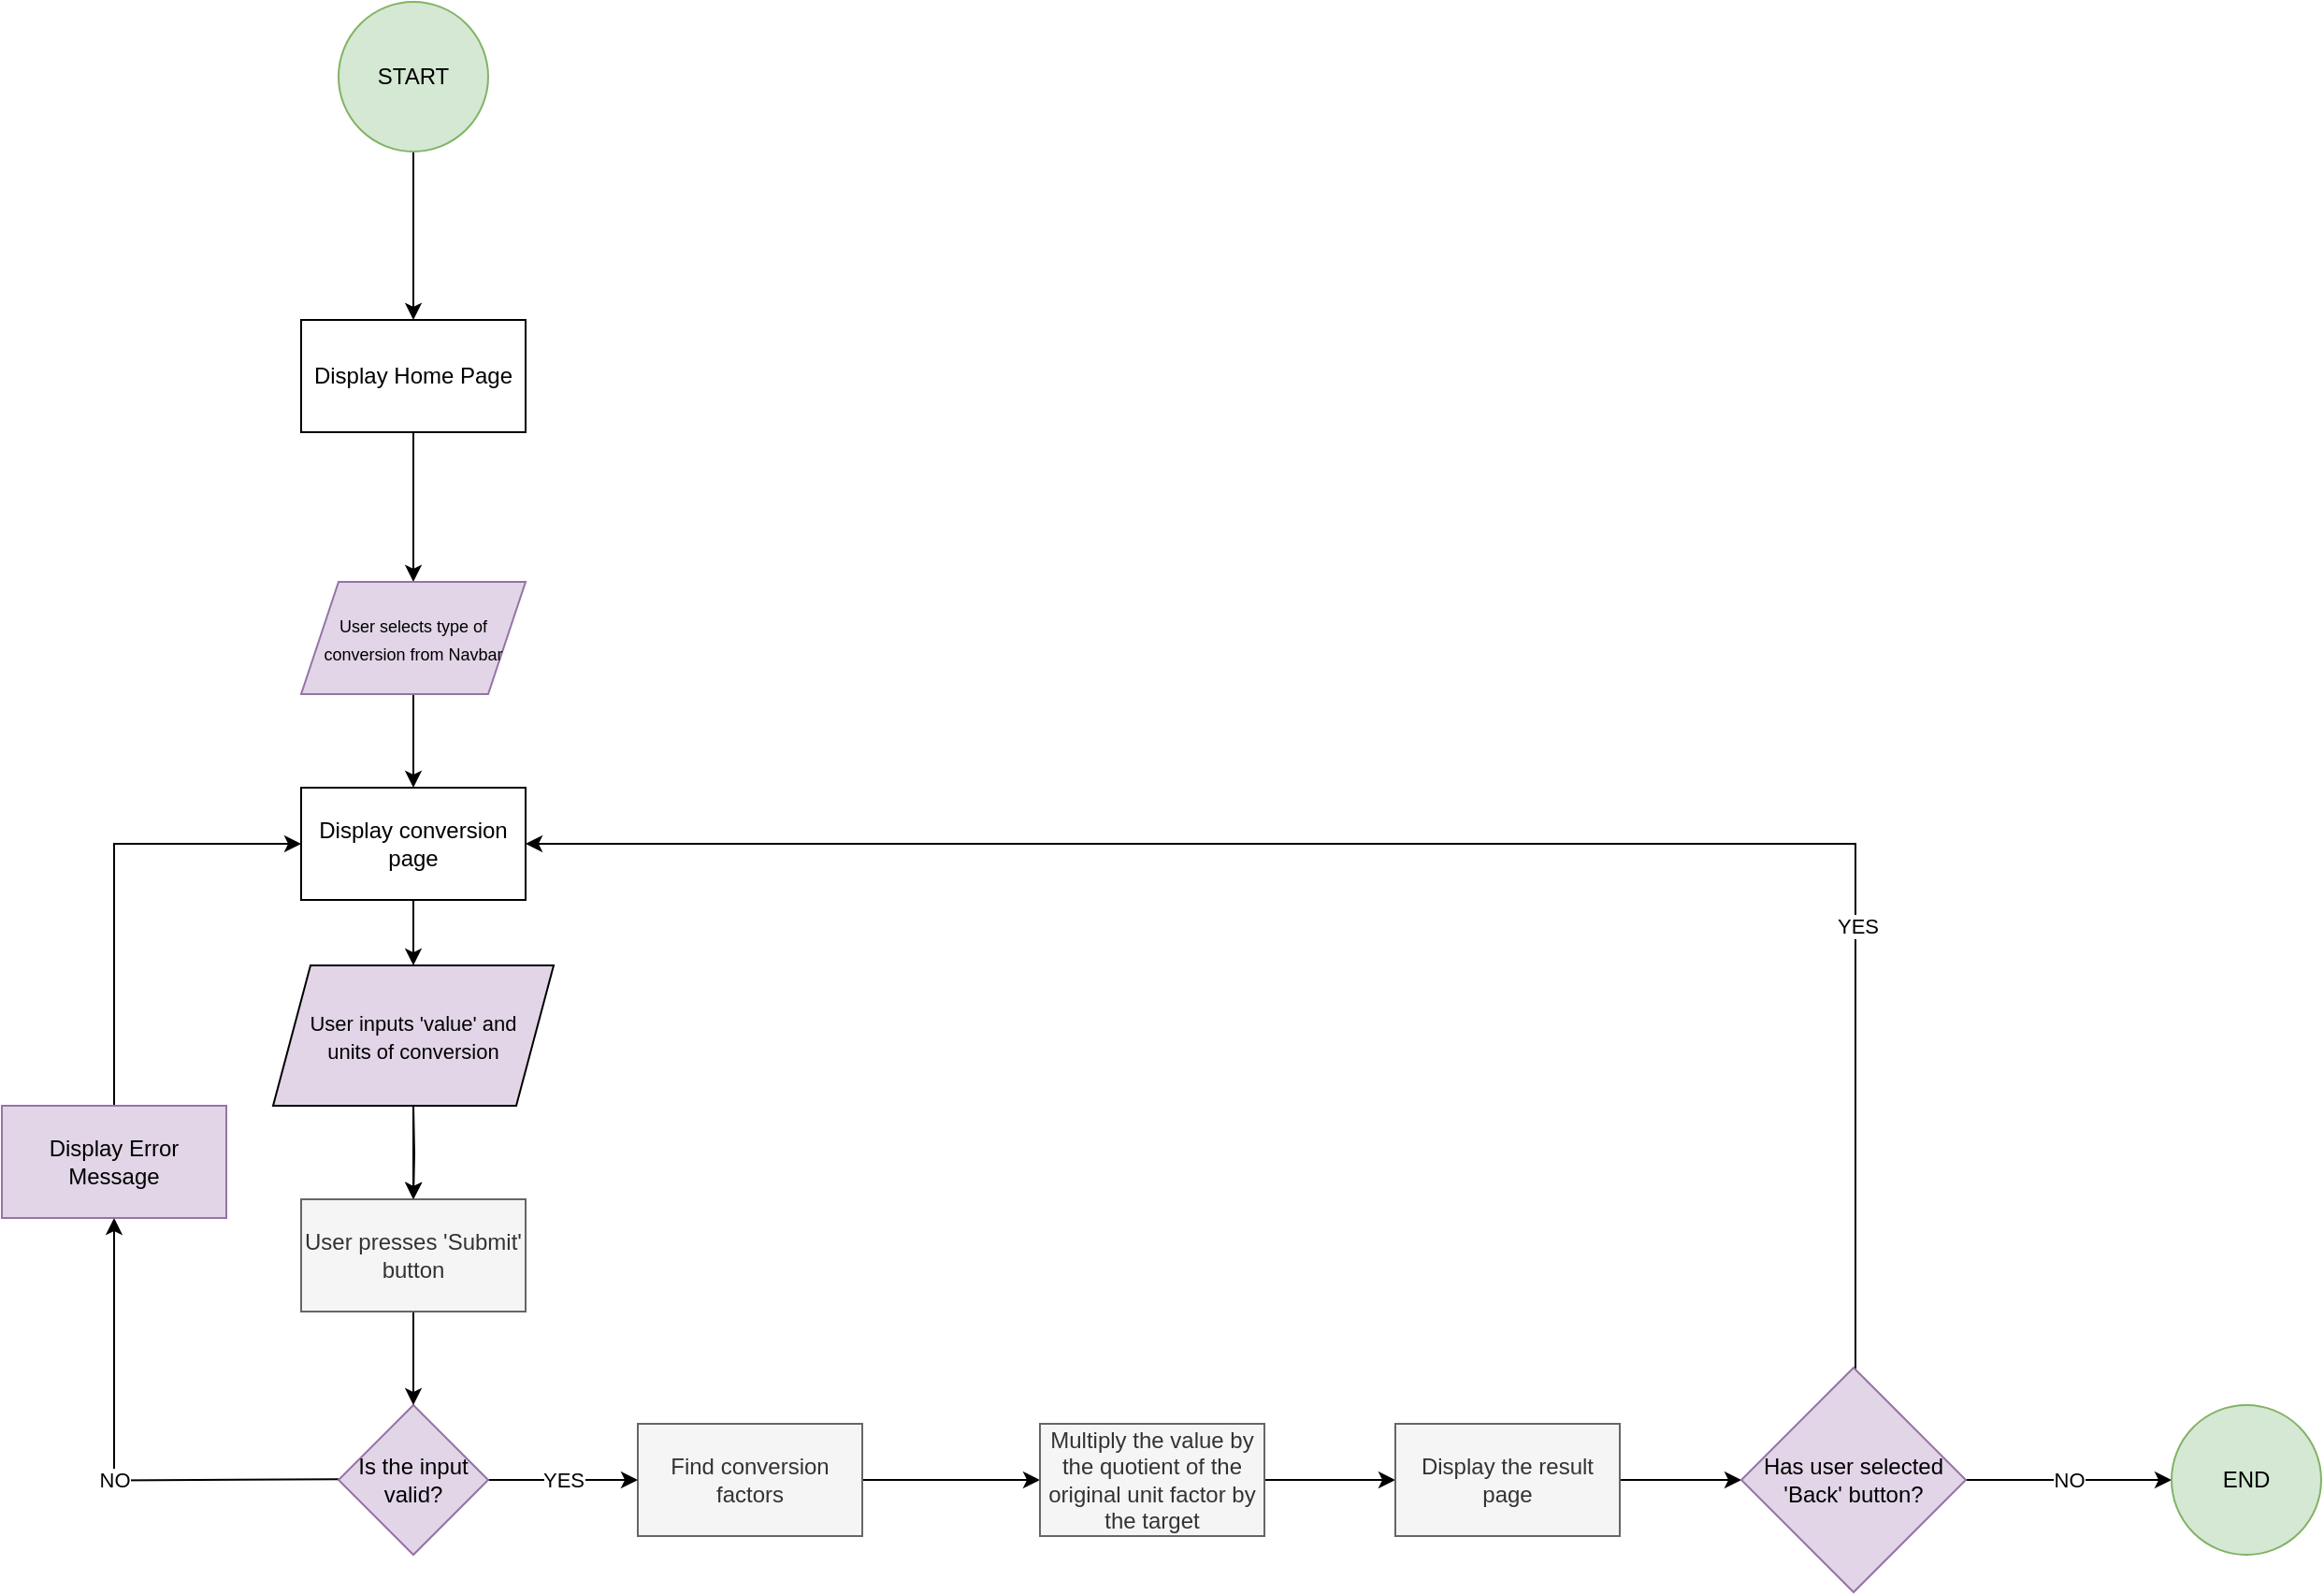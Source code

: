 <mxfile>
    <diagram id="I9AWcRa69IUDQCPRj649" name="Page-1">
        <mxGraphModel dx="532" dy="1413" grid="1" gridSize="10" guides="1" tooltips="1" connect="1" arrows="1" fold="1" page="1" pageScale="1" pageWidth="850" pageHeight="1100" math="0" shadow="0">
            <root>
                <mxCell id="0"/>
                <mxCell id="1" parent="0"/>
                <mxCell id="4" value="" style="edgeStyle=none;html=1;" parent="1" source="2" target="3" edge="1">
                    <mxGeometry relative="1" as="geometry"/>
                </mxCell>
                <mxCell id="2" value="START" style="ellipse;whiteSpace=wrap;html=1;aspect=fixed;fillColor=#d5e8d4;strokeColor=#82b366;" parent="1" vertex="1">
                    <mxGeometry x="190" y="-700" width="80" height="80" as="geometry"/>
                </mxCell>
                <mxCell id="6" value="" style="edgeStyle=none;html=1;" parent="1" source="3" target="5" edge="1">
                    <mxGeometry relative="1" as="geometry"/>
                </mxCell>
                <mxCell id="3" value="&lt;font style=&quot;font-size: 12px;&quot;&gt;Display Home Page&lt;/font&gt;" style="whiteSpace=wrap;html=1;" parent="1" vertex="1">
                    <mxGeometry x="170" y="-530" width="120" height="60" as="geometry"/>
                </mxCell>
                <mxCell id="EtMRU0CBn_H-e02zBph0-27" style="edgeStyle=orthogonalEdgeStyle;rounded=0;orthogonalLoop=1;jettySize=auto;html=1;" parent="1" source="5" target="EtMRU0CBn_H-e02zBph0-26" edge="1">
                    <mxGeometry relative="1" as="geometry"/>
                </mxCell>
                <mxCell id="5" value="&lt;font style=&quot;font-size: 9px;&quot; color=&quot;#000000&quot;&gt;User selects type of conversion from Navbar&lt;/font&gt;" style="shape=parallelogram;perimeter=parallelogramPerimeter;whiteSpace=wrap;html=1;fixedSize=1;fillColor=#e1d5e7;strokeColor=#9673a6;" parent="1" vertex="1">
                    <mxGeometry x="170" y="-390" width="120" height="60" as="geometry"/>
                </mxCell>
                <mxCell id="EtMRU0CBn_H-e02zBph0-30" value="" style="edgeStyle=orthogonalEdgeStyle;rounded=0;orthogonalLoop=1;jettySize=auto;html=1;" parent="1" target="EtMRU0CBn_H-e02zBph0-29" edge="1">
                    <mxGeometry relative="1" as="geometry">
                        <mxPoint x="230" y="-110" as="sourcePoint"/>
                    </mxGeometry>
                </mxCell>
                <mxCell id="EtMRU0CBn_H-e02zBph0-35" value="" style="edgeStyle=orthogonalEdgeStyle;rounded=0;orthogonalLoop=1;jettySize=auto;html=1;" parent="1" source="Ywn8maym1yZ962y35HzP-19" target="EtMRU0CBn_H-e02zBph0-13" edge="1">
                    <mxGeometry relative="1" as="geometry"/>
                </mxCell>
                <mxCell id="Ywn8maym1yZ962y35HzP-19" value="Find conversion factors" style="whiteSpace=wrap;html=1;fillColor=#f5f5f5;strokeColor=#666666;fontColor=#333333;" parent="1" vertex="1">
                    <mxGeometry x="350" y="60" width="120" height="60" as="geometry"/>
                </mxCell>
                <mxCell id="EtMRU0CBn_H-e02zBph0-34" value="YES" style="edgeStyle=orthogonalEdgeStyle;rounded=0;orthogonalLoop=1;jettySize=auto;html=1;" parent="1" source="Ywn8maym1yZ962y35HzP-22" target="Ywn8maym1yZ962y35HzP-19" edge="1">
                    <mxGeometry relative="1" as="geometry"/>
                </mxCell>
                <mxCell id="EtMRU0CBn_H-e02zBph0-38" value="NO" style="edgeStyle=orthogonalEdgeStyle;rounded=0;orthogonalLoop=1;jettySize=auto;html=1;" parent="1" target="EtMRU0CBn_H-e02zBph0-23" edge="1">
                    <mxGeometry x="-0.078" relative="1" as="geometry">
                        <mxPoint x="69.96" y="89.63" as="targetPoint"/>
                        <mxPoint x="189.997" y="89.667" as="sourcePoint"/>
                        <mxPoint as="offset"/>
                    </mxGeometry>
                </mxCell>
                <mxCell id="Ywn8maym1yZ962y35HzP-22" value="Is the input valid?" style="rhombus;whiteSpace=wrap;html=1;fillColor=#e1d5e7;strokeColor=#9673a6;" parent="1" vertex="1">
                    <mxGeometry x="190" y="50" width="80" height="80" as="geometry"/>
                </mxCell>
                <mxCell id="EtMRU0CBn_H-e02zBph0-36" value="" style="edgeStyle=orthogonalEdgeStyle;rounded=0;orthogonalLoop=1;jettySize=auto;html=1;" parent="1" source="EtMRU0CBn_H-e02zBph0-13" target="EtMRU0CBn_H-e02zBph0-15" edge="1">
                    <mxGeometry relative="1" as="geometry"/>
                </mxCell>
                <mxCell id="EtMRU0CBn_H-e02zBph0-13" value="Multiply the value by the quotient of the original unit factor by the target" style="whiteSpace=wrap;html=1;fillColor=#f5f5f5;strokeColor=#666666;fontColor=#333333;" parent="1" vertex="1">
                    <mxGeometry x="565" y="60" width="120" height="60" as="geometry"/>
                </mxCell>
                <mxCell id="EtMRU0CBn_H-e02zBph0-37" value="" style="edgeStyle=orthogonalEdgeStyle;rounded=0;orthogonalLoop=1;jettySize=auto;html=1;" parent="1" source="EtMRU0CBn_H-e02zBph0-15" target="EtMRU0CBn_H-e02zBph0-17" edge="1">
                    <mxGeometry relative="1" as="geometry"/>
                </mxCell>
                <mxCell id="EtMRU0CBn_H-e02zBph0-15" value="Display the result page" style="whiteSpace=wrap;html=1;fillColor=#f5f5f5;strokeColor=#666666;fontColor=#333333;" parent="1" vertex="1">
                    <mxGeometry x="755" y="60" width="120" height="60" as="geometry"/>
                </mxCell>
                <mxCell id="EtMRU0CBn_H-e02zBph0-40" value="NO" style="edgeStyle=orthogonalEdgeStyle;rounded=0;orthogonalLoop=1;jettySize=auto;html=1;" parent="1" source="EtMRU0CBn_H-e02zBph0-17" target="EtMRU0CBn_H-e02zBph0-20" edge="1">
                    <mxGeometry relative="1" as="geometry"/>
                </mxCell>
                <mxCell id="EtMRU0CBn_H-e02zBph0-41" value="YES" style="edgeStyle=orthogonalEdgeStyle;rounded=0;orthogonalLoop=1;jettySize=auto;html=1;entryX=1;entryY=0.5;entryDx=0;entryDy=0;" parent="1" source="EtMRU0CBn_H-e02zBph0-17" target="EtMRU0CBn_H-e02zBph0-26" edge="1">
                    <mxGeometry x="-0.522" y="-1" relative="1" as="geometry">
                        <mxPoint x="1000.0" y="-650.0" as="targetPoint"/>
                        <Array as="points">
                            <mxPoint x="1001" y="-250"/>
                        </Array>
                        <mxPoint as="offset"/>
                    </mxGeometry>
                </mxCell>
                <mxCell id="EtMRU0CBn_H-e02zBph0-17" value="Has user selected 'Back' button?" style="rhombus;whiteSpace=wrap;html=1;fillColor=#e1d5e7;strokeColor=#9673a6;" parent="1" vertex="1">
                    <mxGeometry x="940" y="30" width="120" height="120" as="geometry"/>
                </mxCell>
                <mxCell id="EtMRU0CBn_H-e02zBph0-20" value="END" style="ellipse;whiteSpace=wrap;html=1;fillColor=#d5e8d4;strokeColor=#82b366;" parent="1" vertex="1">
                    <mxGeometry x="1170" y="50" width="80" height="80" as="geometry"/>
                </mxCell>
                <mxCell id="EtMRU0CBn_H-e02zBph0-39" style="edgeStyle=orthogonalEdgeStyle;rounded=0;orthogonalLoop=1;jettySize=auto;html=1;entryX=0;entryY=0.5;entryDx=0;entryDy=0;" parent="1" source="EtMRU0CBn_H-e02zBph0-23" target="EtMRU0CBn_H-e02zBph0-26" edge="1">
                    <mxGeometry relative="1" as="geometry">
                        <mxPoint x="70" y="-240" as="targetPoint"/>
                        <Array as="points">
                            <mxPoint x="70" y="-250"/>
                        </Array>
                    </mxGeometry>
                </mxCell>
                <mxCell id="EtMRU0CBn_H-e02zBph0-23" value="Display Error Message" style="whiteSpace=wrap;html=1;fillColor=#e1d5e7;strokeColor=#9673a6;" parent="1" vertex="1">
                    <mxGeometry x="10" y="-110" width="120" height="60" as="geometry"/>
                </mxCell>
                <mxCell id="LCVCJAqcIfYIpfxb2Yok-13" value="" style="edgeStyle=orthogonalEdgeStyle;rounded=0;orthogonalLoop=1;jettySize=auto;html=1;" parent="1" source="EtMRU0CBn_H-e02zBph0-26" target="LCVCJAqcIfYIpfxb2Yok-12" edge="1">
                    <mxGeometry relative="1" as="geometry"/>
                </mxCell>
                <mxCell id="EtMRU0CBn_H-e02zBph0-26" value="Display conversion page" style="rounded=0;whiteSpace=wrap;html=1;" parent="1" vertex="1">
                    <mxGeometry x="170" y="-280" width="120" height="60" as="geometry"/>
                </mxCell>
                <mxCell id="EtMRU0CBn_H-e02zBph0-31" value="" style="edgeStyle=orthogonalEdgeStyle;rounded=0;orthogonalLoop=1;jettySize=auto;html=1;" parent="1" source="EtMRU0CBn_H-e02zBph0-29" target="Ywn8maym1yZ962y35HzP-22" edge="1">
                    <mxGeometry relative="1" as="geometry"/>
                </mxCell>
                <mxCell id="EtMRU0CBn_H-e02zBph0-29" value="User presses 'Submit' button" style="whiteSpace=wrap;html=1;fillColor=#f5f5f5;strokeColor=#666666;fontColor=#333333;" parent="1" vertex="1">
                    <mxGeometry x="170" y="-60" width="120" height="60" as="geometry"/>
                </mxCell>
                <mxCell id="LCVCJAqcIfYIpfxb2Yok-14" value="" style="edgeStyle=orthogonalEdgeStyle;rounded=0;orthogonalLoop=1;jettySize=auto;html=1;" parent="1" source="LCVCJAqcIfYIpfxb2Yok-12" target="EtMRU0CBn_H-e02zBph0-29" edge="1">
                    <mxGeometry relative="1" as="geometry"/>
                </mxCell>
                <mxCell id="LCVCJAqcIfYIpfxb2Yok-12" value="&lt;font style=&quot;font-size: 11px;&quot;&gt;User inputs 'value' and &lt;br&gt;units of conversion&lt;/font&gt;" style="shape=parallelogram;perimeter=parallelogramPerimeter;whiteSpace=wrap;html=1;fixedSize=1;rounded=0;fillColor=#E1D5E7;" parent="1" vertex="1">
                    <mxGeometry x="155" y="-185" width="150" height="75" as="geometry"/>
                </mxCell>
            </root>
        </mxGraphModel>
    </diagram>
</mxfile>